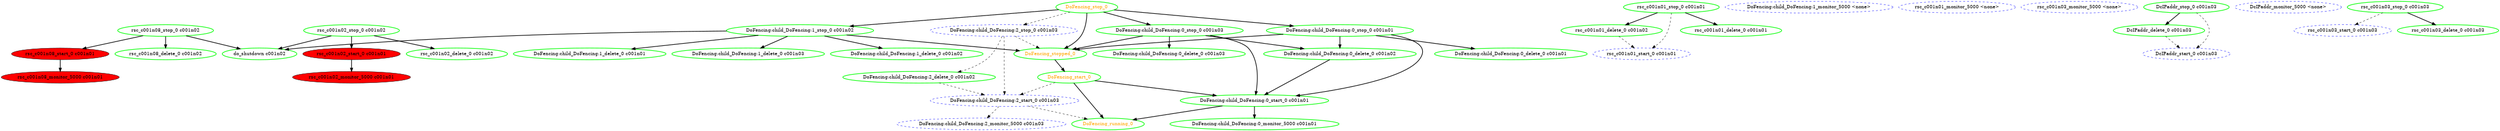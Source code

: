 digraph "g" {
	size = "30,30"
"rsc_c001n08_monitor_5000 c001n01" [ font_color=purple style=filled fillcolor=red ]
"DoFencing:child_DoFencing:0_monitor_5000 c001n01" [ style=bold color="green" fontcolor="black" ]
"DoFencing:child_DoFencing:0_delete_0 c001n02" [ style=bold color="green" fontcolor="black" ]
"rsc_c001n01_delete_0 c001n02" [ style=bold color="green" fontcolor="black" ]
"DoFencing:child_DoFencing:1_monitor_5000 <none>" [ style="dashed" color="blue" fontcolor="black" ]
"rsc_c001n02_monitor_5000 c001n01" [ font_color=purple style=filled fillcolor=red ]
"DoFencing:child_DoFencing:2_delete_0 c001n02" [ style=bold color="green" fontcolor="black" ]
"rsc_c001n01_monitor_5000 <none>" [ style="dashed" color="blue" fontcolor="black" ]
"DoFencing:child_DoFencing:1_delete_0 c001n01" [ style=bold color="green" fontcolor="black" ]
"DoFencing:child_DoFencing:1_delete_0 c001n03" [ style=bold color="green" fontcolor="black" ]
"DoFencing:child_DoFencing:2_monitor_5000 c001n03" [ style="dashed" color="blue" fontcolor="black" ]
"rsc_c001n03_monitor_5000 <none>" [ style="dashed" color="blue" fontcolor="black" ]
"DcIPaddr_stop_0 c001n03" [ style=bold color="green" fontcolor="black" ]
"DcIPaddr_monitor_5000 <none>" [ style="dashed" color="blue" fontcolor="black" ]
"DcIPaddr_delete_0 c001n03" [ style=bold color="green" fontcolor="black" ]
"DcIPaddr_start_0 c001n03" [ style="dashed" color="blue" fontcolor="black" ]
"rsc_c001n08_stop_0 c001n02" [ style=bold color="green" fontcolor="black" ]
"rsc_c001n08_start_0 c001n01" [ font_color=purple style=filled fillcolor=red ]
"rsc_c001n08_delete_0 c001n02" [ style=bold color="green" fontcolor="black" ]
"rsc_c001n02_stop_0 c001n02" [ style=bold color="green" fontcolor="black" ]
"rsc_c001n02_start_0 c001n01" [ font_color=purple style=filled fillcolor=red ]
"rsc_c001n02_delete_0 c001n02" [ style=bold color="green" fontcolor="black" ]
"rsc_c001n03_stop_0 c001n03" [ style=bold color="green" fontcolor="black" ]
"rsc_c001n03_start_0 c001n03" [ style="dashed" color="blue" fontcolor="black" ]
"rsc_c001n03_delete_0 c001n03" [ style=bold color="green" fontcolor="black" ]
"rsc_c001n01_stop_0 c001n01" [ style=bold color="green" fontcolor="black" ]
"rsc_c001n01_start_0 c001n01" [ style="dashed" color="blue" fontcolor="black" ]
"rsc_c001n01_delete_0 c001n01" [ style=bold color="green" fontcolor="black" ]
"DoFencing:child_DoFencing:0_stop_0 c001n01" [ style=bold color="green" fontcolor="black" ]
"DoFencing:child_DoFencing:0_delete_0 c001n01" [ style=bold color="green" fontcolor="black" ]
"DoFencing:child_DoFencing:0_stop_0 c001n03" [ style=bold color="green" fontcolor="black" ]
"DoFencing:child_DoFencing:0_delete_0 c001n03" [ style=bold color="green" fontcolor="black" ]
"DoFencing:child_DoFencing:0_start_0 c001n01" [ style=bold color="green" fontcolor="black" ]
"DoFencing:child_DoFencing:1_stop_0 c001n02" [ style=bold color="green" fontcolor="black" ]
"DoFencing:child_DoFencing:1_delete_0 c001n02" [ style=bold color="green" fontcolor="black" ]
"DoFencing:child_DoFencing:2_stop_0 c001n03" [ style="dashed" color="blue" fontcolor="black" ]
"DoFencing:child_DoFencing:2_start_0 c001n03" [ style="dashed" color="blue" fontcolor="black" ]
"DoFencing_start_0" [ style=bold color="green" fontcolor="orange" ]
"DoFencing_running_0" [ style=bold color="green" fontcolor="orange" ]
"DoFencing_stop_0" [ style=bold color="green" fontcolor="orange" ]
"DoFencing_stopped_0" [ style=bold color="green" fontcolor="orange" ]
"do_shutdown c001n02" [ style=bold color="green" fontcolor="black" ]
"rsc_c001n08_start_0 c001n01" -> "rsc_c001n08_monitor_5000 c001n01" [ style = bold]
"DoFencing:child_DoFencing:0_start_0 c001n01" -> "DoFencing:child_DoFencing:0_monitor_5000 c001n01" [ style = bold]
"DoFencing:child_DoFencing:0_stop_0 c001n01" -> "DoFencing:child_DoFencing:0_delete_0 c001n02" [ style = bold]
"DoFencing:child_DoFencing:0_stop_0 c001n03" -> "DoFencing:child_DoFencing:0_delete_0 c001n02" [ style = bold]
"rsc_c001n01_stop_0 c001n01" -> "rsc_c001n01_delete_0 c001n02" [ style = bold]
"rsc_c001n02_start_0 c001n01" -> "rsc_c001n02_monitor_5000 c001n01" [ style = bold]
"DoFencing:child_DoFencing:2_stop_0 c001n03" -> "DoFencing:child_DoFencing:2_delete_0 c001n02" [ style = dashed]
"DoFencing:child_DoFencing:1_stop_0 c001n02" -> "DoFencing:child_DoFencing:1_delete_0 c001n01" [ style = bold]
"DoFencing:child_DoFencing:1_stop_0 c001n02" -> "DoFencing:child_DoFencing:1_delete_0 c001n03" [ style = bold]
"DoFencing:child_DoFencing:2_start_0 c001n03" -> "DoFencing:child_DoFencing:2_monitor_5000 c001n03" [ style = dashed]
"DcIPaddr_stop_0 c001n03" -> "DcIPaddr_delete_0 c001n03" [ style = bold]
"DcIPaddr_delete_0 c001n03" -> "DcIPaddr_start_0 c001n03" [ style = dashed]
"DcIPaddr_stop_0 c001n03" -> "DcIPaddr_start_0 c001n03" [ style = dashed]
"rsc_c001n08_stop_0 c001n02" -> "rsc_c001n08_start_0 c001n01" [ style = bold]
"rsc_c001n08_stop_0 c001n02" -> "rsc_c001n08_delete_0 c001n02" [ style = bold]
"rsc_c001n02_stop_0 c001n02" -> "rsc_c001n02_start_0 c001n01" [ style = bold]
"rsc_c001n02_stop_0 c001n02" -> "rsc_c001n02_delete_0 c001n02" [ style = bold]
"rsc_c001n03_stop_0 c001n03" -> "rsc_c001n03_start_0 c001n03" [ style = dashed]
"rsc_c001n03_stop_0 c001n03" -> "rsc_c001n03_delete_0 c001n03" [ style = bold]
"rsc_c001n01_delete_0 c001n02" -> "rsc_c001n01_start_0 c001n01" [ style = dashed]
"rsc_c001n01_stop_0 c001n01" -> "rsc_c001n01_start_0 c001n01" [ style = dashed]
"rsc_c001n01_stop_0 c001n01" -> "rsc_c001n01_delete_0 c001n01" [ style = bold]
"DoFencing_stop_0" -> "DoFencing:child_DoFencing:0_stop_0 c001n01" [ style = bold]
"DoFencing:child_DoFencing:0_stop_0 c001n01" -> "DoFencing:child_DoFencing:0_delete_0 c001n01" [ style = bold]
"DoFencing_stop_0" -> "DoFencing:child_DoFencing:0_stop_0 c001n03" [ style = bold]
"DoFencing:child_DoFencing:0_stop_0 c001n03" -> "DoFencing:child_DoFencing:0_delete_0 c001n03" [ style = bold]
"DoFencing:child_DoFencing:0_delete_0 c001n02" -> "DoFencing:child_DoFencing:0_start_0 c001n01" [ style = bold]
"DoFencing:child_DoFencing:0_stop_0 c001n01" -> "DoFencing:child_DoFencing:0_start_0 c001n01" [ style = bold]
"DoFencing:child_DoFencing:0_stop_0 c001n03" -> "DoFencing:child_DoFencing:0_start_0 c001n01" [ style = bold]
"DoFencing_start_0" -> "DoFencing:child_DoFencing:0_start_0 c001n01" [ style = bold]
"DoFencing_stop_0" -> "DoFencing:child_DoFencing:1_stop_0 c001n02" [ style = bold]
"DoFencing:child_DoFencing:1_stop_0 c001n02" -> "DoFencing:child_DoFencing:1_delete_0 c001n02" [ style = bold]
"DoFencing_stop_0" -> "DoFencing:child_DoFencing:2_stop_0 c001n03" [ style = dashed]
"DoFencing:child_DoFencing:2_delete_0 c001n02" -> "DoFencing:child_DoFencing:2_start_0 c001n03" [ style = dashed]
"DoFencing:child_DoFencing:2_stop_0 c001n03" -> "DoFencing:child_DoFencing:2_start_0 c001n03" [ style = dashed]
"DoFencing_start_0" -> "DoFencing:child_DoFencing:2_start_0 c001n03" [ style = dashed]
"DoFencing_stopped_0" -> "DoFencing_start_0" [ style = bold]
"DoFencing:child_DoFencing:0_start_0 c001n01" -> "DoFencing_running_0" [ style = bold]
"DoFencing:child_DoFencing:2_start_0 c001n03" -> "DoFencing_running_0" [ style = dashed]
"DoFencing_start_0" -> "DoFencing_running_0" [ style = bold]
"DoFencing:child_DoFencing:0_stop_0 c001n01" -> "DoFencing_stopped_0" [ style = bold]
"DoFencing:child_DoFencing:0_stop_0 c001n03" -> "DoFencing_stopped_0" [ style = bold]
"DoFencing:child_DoFencing:1_stop_0 c001n02" -> "DoFencing_stopped_0" [ style = bold]
"DoFencing:child_DoFencing:2_stop_0 c001n03" -> "DoFencing_stopped_0" [ style = dashed]
"DoFencing_stop_0" -> "DoFencing_stopped_0" [ style = bold]
"rsc_c001n08_stop_0 c001n02" -> "do_shutdown c001n02" [ style = bold]
"rsc_c001n02_stop_0 c001n02" -> "do_shutdown c001n02" [ style = bold]
"DoFencing:child_DoFencing:1_stop_0 c001n02" -> "do_shutdown c001n02" [ style = bold]
}
